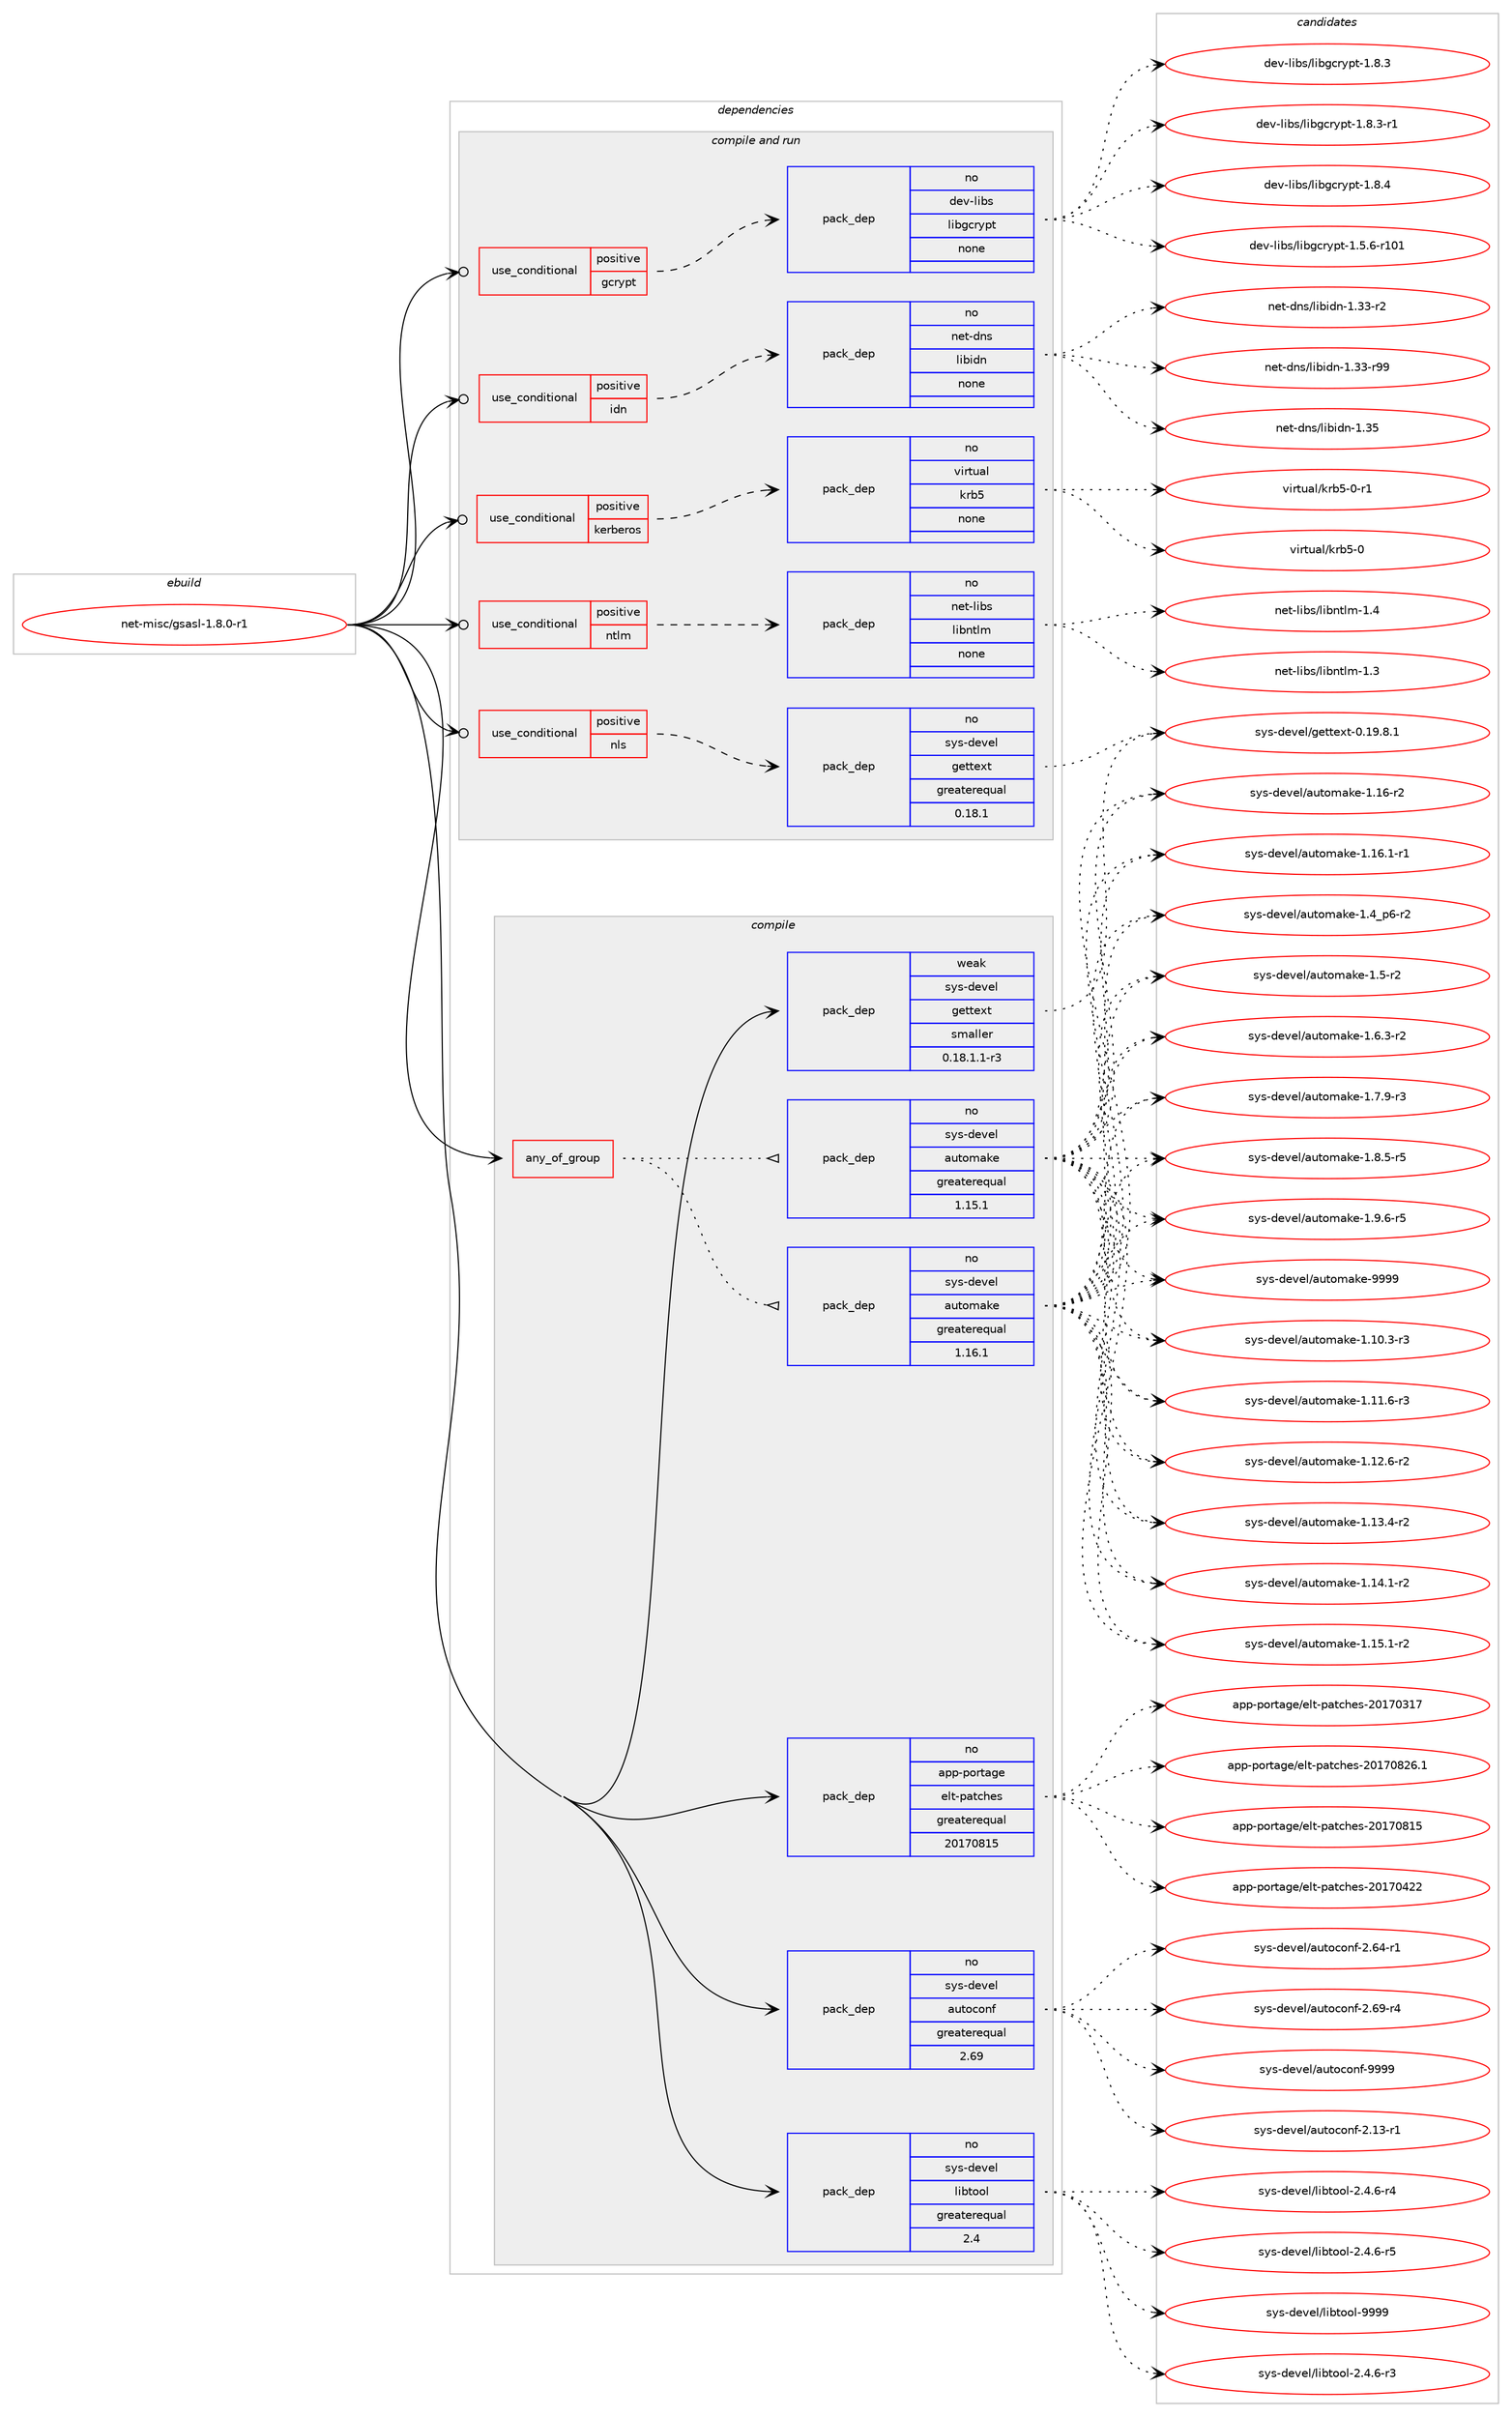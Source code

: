 digraph prolog {

# *************
# Graph options
# *************

newrank=true;
concentrate=true;
compound=true;
graph [rankdir=LR,fontname=Helvetica,fontsize=10,ranksep=1.5];#, ranksep=2.5, nodesep=0.2];
edge  [arrowhead=vee];
node  [fontname=Helvetica,fontsize=10];

# **********
# The ebuild
# **********

subgraph cluster_leftcol {
color=gray;
rank=same;
label=<<i>ebuild</i>>;
id [label="net-misc/gsasl-1.8.0-r1", color=red, width=4, href="../net-misc/gsasl-1.8.0-r1.svg"];
}

# ****************
# The dependencies
# ****************

subgraph cluster_midcol {
color=gray;
label=<<i>dependencies</i>>;
subgraph cluster_compile {
fillcolor="#eeeeee";
style=filled;
label=<<i>compile</i>>;
subgraph any26328 {
dependency1667952 [label=<<TABLE BORDER="0" CELLBORDER="1" CELLSPACING="0" CELLPADDING="4"><TR><TD CELLPADDING="10">any_of_group</TD></TR></TABLE>>, shape=none, color=red];subgraph pack1192481 {
dependency1667953 [label=<<TABLE BORDER="0" CELLBORDER="1" CELLSPACING="0" CELLPADDING="4" WIDTH="220"><TR><TD ROWSPAN="6" CELLPADDING="30">pack_dep</TD></TR><TR><TD WIDTH="110">no</TD></TR><TR><TD>sys-devel</TD></TR><TR><TD>automake</TD></TR><TR><TD>greaterequal</TD></TR><TR><TD>1.16.1</TD></TR></TABLE>>, shape=none, color=blue];
}
dependency1667952:e -> dependency1667953:w [weight=20,style="dotted",arrowhead="oinv"];
subgraph pack1192482 {
dependency1667954 [label=<<TABLE BORDER="0" CELLBORDER="1" CELLSPACING="0" CELLPADDING="4" WIDTH="220"><TR><TD ROWSPAN="6" CELLPADDING="30">pack_dep</TD></TR><TR><TD WIDTH="110">no</TD></TR><TR><TD>sys-devel</TD></TR><TR><TD>automake</TD></TR><TR><TD>greaterequal</TD></TR><TR><TD>1.15.1</TD></TR></TABLE>>, shape=none, color=blue];
}
dependency1667952:e -> dependency1667954:w [weight=20,style="dotted",arrowhead="oinv"];
}
id:e -> dependency1667952:w [weight=20,style="solid",arrowhead="vee"];
subgraph pack1192483 {
dependency1667955 [label=<<TABLE BORDER="0" CELLBORDER="1" CELLSPACING="0" CELLPADDING="4" WIDTH="220"><TR><TD ROWSPAN="6" CELLPADDING="30">pack_dep</TD></TR><TR><TD WIDTH="110">no</TD></TR><TR><TD>app-portage</TD></TR><TR><TD>elt-patches</TD></TR><TR><TD>greaterequal</TD></TR><TR><TD>20170815</TD></TR></TABLE>>, shape=none, color=blue];
}
id:e -> dependency1667955:w [weight=20,style="solid",arrowhead="vee"];
subgraph pack1192484 {
dependency1667956 [label=<<TABLE BORDER="0" CELLBORDER="1" CELLSPACING="0" CELLPADDING="4" WIDTH="220"><TR><TD ROWSPAN="6" CELLPADDING="30">pack_dep</TD></TR><TR><TD WIDTH="110">no</TD></TR><TR><TD>sys-devel</TD></TR><TR><TD>autoconf</TD></TR><TR><TD>greaterequal</TD></TR><TR><TD>2.69</TD></TR></TABLE>>, shape=none, color=blue];
}
id:e -> dependency1667956:w [weight=20,style="solid",arrowhead="vee"];
subgraph pack1192485 {
dependency1667957 [label=<<TABLE BORDER="0" CELLBORDER="1" CELLSPACING="0" CELLPADDING="4" WIDTH="220"><TR><TD ROWSPAN="6" CELLPADDING="30">pack_dep</TD></TR><TR><TD WIDTH="110">no</TD></TR><TR><TD>sys-devel</TD></TR><TR><TD>libtool</TD></TR><TR><TD>greaterequal</TD></TR><TR><TD>2.4</TD></TR></TABLE>>, shape=none, color=blue];
}
id:e -> dependency1667957:w [weight=20,style="solid",arrowhead="vee"];
subgraph pack1192486 {
dependency1667958 [label=<<TABLE BORDER="0" CELLBORDER="1" CELLSPACING="0" CELLPADDING="4" WIDTH="220"><TR><TD ROWSPAN="6" CELLPADDING="30">pack_dep</TD></TR><TR><TD WIDTH="110">weak</TD></TR><TR><TD>sys-devel</TD></TR><TR><TD>gettext</TD></TR><TR><TD>smaller</TD></TR><TR><TD>0.18.1.1-r3</TD></TR></TABLE>>, shape=none, color=blue];
}
id:e -> dependency1667958:w [weight=20,style="solid",arrowhead="vee"];
}
subgraph cluster_compileandrun {
fillcolor="#eeeeee";
style=filled;
label=<<i>compile and run</i>>;
subgraph cond448355 {
dependency1667959 [label=<<TABLE BORDER="0" CELLBORDER="1" CELLSPACING="0" CELLPADDING="4"><TR><TD ROWSPAN="3" CELLPADDING="10">use_conditional</TD></TR><TR><TD>positive</TD></TR><TR><TD>gcrypt</TD></TR></TABLE>>, shape=none, color=red];
subgraph pack1192487 {
dependency1667960 [label=<<TABLE BORDER="0" CELLBORDER="1" CELLSPACING="0" CELLPADDING="4" WIDTH="220"><TR><TD ROWSPAN="6" CELLPADDING="30">pack_dep</TD></TR><TR><TD WIDTH="110">no</TD></TR><TR><TD>dev-libs</TD></TR><TR><TD>libgcrypt</TD></TR><TR><TD>none</TD></TR><TR><TD></TD></TR></TABLE>>, shape=none, color=blue];
}
dependency1667959:e -> dependency1667960:w [weight=20,style="dashed",arrowhead="vee"];
}
id:e -> dependency1667959:w [weight=20,style="solid",arrowhead="odotvee"];
subgraph cond448356 {
dependency1667961 [label=<<TABLE BORDER="0" CELLBORDER="1" CELLSPACING="0" CELLPADDING="4"><TR><TD ROWSPAN="3" CELLPADDING="10">use_conditional</TD></TR><TR><TD>positive</TD></TR><TR><TD>idn</TD></TR></TABLE>>, shape=none, color=red];
subgraph pack1192488 {
dependency1667962 [label=<<TABLE BORDER="0" CELLBORDER="1" CELLSPACING="0" CELLPADDING="4" WIDTH="220"><TR><TD ROWSPAN="6" CELLPADDING="30">pack_dep</TD></TR><TR><TD WIDTH="110">no</TD></TR><TR><TD>net-dns</TD></TR><TR><TD>libidn</TD></TR><TR><TD>none</TD></TR><TR><TD></TD></TR></TABLE>>, shape=none, color=blue];
}
dependency1667961:e -> dependency1667962:w [weight=20,style="dashed",arrowhead="vee"];
}
id:e -> dependency1667961:w [weight=20,style="solid",arrowhead="odotvee"];
subgraph cond448357 {
dependency1667963 [label=<<TABLE BORDER="0" CELLBORDER="1" CELLSPACING="0" CELLPADDING="4"><TR><TD ROWSPAN="3" CELLPADDING="10">use_conditional</TD></TR><TR><TD>positive</TD></TR><TR><TD>kerberos</TD></TR></TABLE>>, shape=none, color=red];
subgraph pack1192489 {
dependency1667964 [label=<<TABLE BORDER="0" CELLBORDER="1" CELLSPACING="0" CELLPADDING="4" WIDTH="220"><TR><TD ROWSPAN="6" CELLPADDING="30">pack_dep</TD></TR><TR><TD WIDTH="110">no</TD></TR><TR><TD>virtual</TD></TR><TR><TD>krb5</TD></TR><TR><TD>none</TD></TR><TR><TD></TD></TR></TABLE>>, shape=none, color=blue];
}
dependency1667963:e -> dependency1667964:w [weight=20,style="dashed",arrowhead="vee"];
}
id:e -> dependency1667963:w [weight=20,style="solid",arrowhead="odotvee"];
subgraph cond448358 {
dependency1667965 [label=<<TABLE BORDER="0" CELLBORDER="1" CELLSPACING="0" CELLPADDING="4"><TR><TD ROWSPAN="3" CELLPADDING="10">use_conditional</TD></TR><TR><TD>positive</TD></TR><TR><TD>nls</TD></TR></TABLE>>, shape=none, color=red];
subgraph pack1192490 {
dependency1667966 [label=<<TABLE BORDER="0" CELLBORDER="1" CELLSPACING="0" CELLPADDING="4" WIDTH="220"><TR><TD ROWSPAN="6" CELLPADDING="30">pack_dep</TD></TR><TR><TD WIDTH="110">no</TD></TR><TR><TD>sys-devel</TD></TR><TR><TD>gettext</TD></TR><TR><TD>greaterequal</TD></TR><TR><TD>0.18.1</TD></TR></TABLE>>, shape=none, color=blue];
}
dependency1667965:e -> dependency1667966:w [weight=20,style="dashed",arrowhead="vee"];
}
id:e -> dependency1667965:w [weight=20,style="solid",arrowhead="odotvee"];
subgraph cond448359 {
dependency1667967 [label=<<TABLE BORDER="0" CELLBORDER="1" CELLSPACING="0" CELLPADDING="4"><TR><TD ROWSPAN="3" CELLPADDING="10">use_conditional</TD></TR><TR><TD>positive</TD></TR><TR><TD>ntlm</TD></TR></TABLE>>, shape=none, color=red];
subgraph pack1192491 {
dependency1667968 [label=<<TABLE BORDER="0" CELLBORDER="1" CELLSPACING="0" CELLPADDING="4" WIDTH="220"><TR><TD ROWSPAN="6" CELLPADDING="30">pack_dep</TD></TR><TR><TD WIDTH="110">no</TD></TR><TR><TD>net-libs</TD></TR><TR><TD>libntlm</TD></TR><TR><TD>none</TD></TR><TR><TD></TD></TR></TABLE>>, shape=none, color=blue];
}
dependency1667967:e -> dependency1667968:w [weight=20,style="dashed",arrowhead="vee"];
}
id:e -> dependency1667967:w [weight=20,style="solid",arrowhead="odotvee"];
}
subgraph cluster_run {
fillcolor="#eeeeee";
style=filled;
label=<<i>run</i>>;
}
}

# **************
# The candidates
# **************

subgraph cluster_choices {
rank=same;
color=gray;
label=<<i>candidates</i>>;

subgraph choice1192481 {
color=black;
nodesep=1;
choice11512111545100101118101108479711711611110997107101454946494846514511451 [label="sys-devel/automake-1.10.3-r3", color=red, width=4,href="../sys-devel/automake-1.10.3-r3.svg"];
choice11512111545100101118101108479711711611110997107101454946494946544511451 [label="sys-devel/automake-1.11.6-r3", color=red, width=4,href="../sys-devel/automake-1.11.6-r3.svg"];
choice11512111545100101118101108479711711611110997107101454946495046544511450 [label="sys-devel/automake-1.12.6-r2", color=red, width=4,href="../sys-devel/automake-1.12.6-r2.svg"];
choice11512111545100101118101108479711711611110997107101454946495146524511450 [label="sys-devel/automake-1.13.4-r2", color=red, width=4,href="../sys-devel/automake-1.13.4-r2.svg"];
choice11512111545100101118101108479711711611110997107101454946495246494511450 [label="sys-devel/automake-1.14.1-r2", color=red, width=4,href="../sys-devel/automake-1.14.1-r2.svg"];
choice11512111545100101118101108479711711611110997107101454946495346494511450 [label="sys-devel/automake-1.15.1-r2", color=red, width=4,href="../sys-devel/automake-1.15.1-r2.svg"];
choice1151211154510010111810110847971171161111099710710145494649544511450 [label="sys-devel/automake-1.16-r2", color=red, width=4,href="../sys-devel/automake-1.16-r2.svg"];
choice11512111545100101118101108479711711611110997107101454946495446494511449 [label="sys-devel/automake-1.16.1-r1", color=red, width=4,href="../sys-devel/automake-1.16.1-r1.svg"];
choice115121115451001011181011084797117116111109971071014549465295112544511450 [label="sys-devel/automake-1.4_p6-r2", color=red, width=4,href="../sys-devel/automake-1.4_p6-r2.svg"];
choice11512111545100101118101108479711711611110997107101454946534511450 [label="sys-devel/automake-1.5-r2", color=red, width=4,href="../sys-devel/automake-1.5-r2.svg"];
choice115121115451001011181011084797117116111109971071014549465446514511450 [label="sys-devel/automake-1.6.3-r2", color=red, width=4,href="../sys-devel/automake-1.6.3-r2.svg"];
choice115121115451001011181011084797117116111109971071014549465546574511451 [label="sys-devel/automake-1.7.9-r3", color=red, width=4,href="../sys-devel/automake-1.7.9-r3.svg"];
choice115121115451001011181011084797117116111109971071014549465646534511453 [label="sys-devel/automake-1.8.5-r5", color=red, width=4,href="../sys-devel/automake-1.8.5-r5.svg"];
choice115121115451001011181011084797117116111109971071014549465746544511453 [label="sys-devel/automake-1.9.6-r5", color=red, width=4,href="../sys-devel/automake-1.9.6-r5.svg"];
choice115121115451001011181011084797117116111109971071014557575757 [label="sys-devel/automake-9999", color=red, width=4,href="../sys-devel/automake-9999.svg"];
dependency1667953:e -> choice11512111545100101118101108479711711611110997107101454946494846514511451:w [style=dotted,weight="100"];
dependency1667953:e -> choice11512111545100101118101108479711711611110997107101454946494946544511451:w [style=dotted,weight="100"];
dependency1667953:e -> choice11512111545100101118101108479711711611110997107101454946495046544511450:w [style=dotted,weight="100"];
dependency1667953:e -> choice11512111545100101118101108479711711611110997107101454946495146524511450:w [style=dotted,weight="100"];
dependency1667953:e -> choice11512111545100101118101108479711711611110997107101454946495246494511450:w [style=dotted,weight="100"];
dependency1667953:e -> choice11512111545100101118101108479711711611110997107101454946495346494511450:w [style=dotted,weight="100"];
dependency1667953:e -> choice1151211154510010111810110847971171161111099710710145494649544511450:w [style=dotted,weight="100"];
dependency1667953:e -> choice11512111545100101118101108479711711611110997107101454946495446494511449:w [style=dotted,weight="100"];
dependency1667953:e -> choice115121115451001011181011084797117116111109971071014549465295112544511450:w [style=dotted,weight="100"];
dependency1667953:e -> choice11512111545100101118101108479711711611110997107101454946534511450:w [style=dotted,weight="100"];
dependency1667953:e -> choice115121115451001011181011084797117116111109971071014549465446514511450:w [style=dotted,weight="100"];
dependency1667953:e -> choice115121115451001011181011084797117116111109971071014549465546574511451:w [style=dotted,weight="100"];
dependency1667953:e -> choice115121115451001011181011084797117116111109971071014549465646534511453:w [style=dotted,weight="100"];
dependency1667953:e -> choice115121115451001011181011084797117116111109971071014549465746544511453:w [style=dotted,weight="100"];
dependency1667953:e -> choice115121115451001011181011084797117116111109971071014557575757:w [style=dotted,weight="100"];
}
subgraph choice1192482 {
color=black;
nodesep=1;
choice11512111545100101118101108479711711611110997107101454946494846514511451 [label="sys-devel/automake-1.10.3-r3", color=red, width=4,href="../sys-devel/automake-1.10.3-r3.svg"];
choice11512111545100101118101108479711711611110997107101454946494946544511451 [label="sys-devel/automake-1.11.6-r3", color=red, width=4,href="../sys-devel/automake-1.11.6-r3.svg"];
choice11512111545100101118101108479711711611110997107101454946495046544511450 [label="sys-devel/automake-1.12.6-r2", color=red, width=4,href="../sys-devel/automake-1.12.6-r2.svg"];
choice11512111545100101118101108479711711611110997107101454946495146524511450 [label="sys-devel/automake-1.13.4-r2", color=red, width=4,href="../sys-devel/automake-1.13.4-r2.svg"];
choice11512111545100101118101108479711711611110997107101454946495246494511450 [label="sys-devel/automake-1.14.1-r2", color=red, width=4,href="../sys-devel/automake-1.14.1-r2.svg"];
choice11512111545100101118101108479711711611110997107101454946495346494511450 [label="sys-devel/automake-1.15.1-r2", color=red, width=4,href="../sys-devel/automake-1.15.1-r2.svg"];
choice1151211154510010111810110847971171161111099710710145494649544511450 [label="sys-devel/automake-1.16-r2", color=red, width=4,href="../sys-devel/automake-1.16-r2.svg"];
choice11512111545100101118101108479711711611110997107101454946495446494511449 [label="sys-devel/automake-1.16.1-r1", color=red, width=4,href="../sys-devel/automake-1.16.1-r1.svg"];
choice115121115451001011181011084797117116111109971071014549465295112544511450 [label="sys-devel/automake-1.4_p6-r2", color=red, width=4,href="../sys-devel/automake-1.4_p6-r2.svg"];
choice11512111545100101118101108479711711611110997107101454946534511450 [label="sys-devel/automake-1.5-r2", color=red, width=4,href="../sys-devel/automake-1.5-r2.svg"];
choice115121115451001011181011084797117116111109971071014549465446514511450 [label="sys-devel/automake-1.6.3-r2", color=red, width=4,href="../sys-devel/automake-1.6.3-r2.svg"];
choice115121115451001011181011084797117116111109971071014549465546574511451 [label="sys-devel/automake-1.7.9-r3", color=red, width=4,href="../sys-devel/automake-1.7.9-r3.svg"];
choice115121115451001011181011084797117116111109971071014549465646534511453 [label="sys-devel/automake-1.8.5-r5", color=red, width=4,href="../sys-devel/automake-1.8.5-r5.svg"];
choice115121115451001011181011084797117116111109971071014549465746544511453 [label="sys-devel/automake-1.9.6-r5", color=red, width=4,href="../sys-devel/automake-1.9.6-r5.svg"];
choice115121115451001011181011084797117116111109971071014557575757 [label="sys-devel/automake-9999", color=red, width=4,href="../sys-devel/automake-9999.svg"];
dependency1667954:e -> choice11512111545100101118101108479711711611110997107101454946494846514511451:w [style=dotted,weight="100"];
dependency1667954:e -> choice11512111545100101118101108479711711611110997107101454946494946544511451:w [style=dotted,weight="100"];
dependency1667954:e -> choice11512111545100101118101108479711711611110997107101454946495046544511450:w [style=dotted,weight="100"];
dependency1667954:e -> choice11512111545100101118101108479711711611110997107101454946495146524511450:w [style=dotted,weight="100"];
dependency1667954:e -> choice11512111545100101118101108479711711611110997107101454946495246494511450:w [style=dotted,weight="100"];
dependency1667954:e -> choice11512111545100101118101108479711711611110997107101454946495346494511450:w [style=dotted,weight="100"];
dependency1667954:e -> choice1151211154510010111810110847971171161111099710710145494649544511450:w [style=dotted,weight="100"];
dependency1667954:e -> choice11512111545100101118101108479711711611110997107101454946495446494511449:w [style=dotted,weight="100"];
dependency1667954:e -> choice115121115451001011181011084797117116111109971071014549465295112544511450:w [style=dotted,weight="100"];
dependency1667954:e -> choice11512111545100101118101108479711711611110997107101454946534511450:w [style=dotted,weight="100"];
dependency1667954:e -> choice115121115451001011181011084797117116111109971071014549465446514511450:w [style=dotted,weight="100"];
dependency1667954:e -> choice115121115451001011181011084797117116111109971071014549465546574511451:w [style=dotted,weight="100"];
dependency1667954:e -> choice115121115451001011181011084797117116111109971071014549465646534511453:w [style=dotted,weight="100"];
dependency1667954:e -> choice115121115451001011181011084797117116111109971071014549465746544511453:w [style=dotted,weight="100"];
dependency1667954:e -> choice115121115451001011181011084797117116111109971071014557575757:w [style=dotted,weight="100"];
}
subgraph choice1192483 {
color=black;
nodesep=1;
choice97112112451121111141169710310147101108116451129711699104101115455048495548514955 [label="app-portage/elt-patches-20170317", color=red, width=4,href="../app-portage/elt-patches-20170317.svg"];
choice97112112451121111141169710310147101108116451129711699104101115455048495548525050 [label="app-portage/elt-patches-20170422", color=red, width=4,href="../app-portage/elt-patches-20170422.svg"];
choice97112112451121111141169710310147101108116451129711699104101115455048495548564953 [label="app-portage/elt-patches-20170815", color=red, width=4,href="../app-portage/elt-patches-20170815.svg"];
choice971121124511211111411697103101471011081164511297116991041011154550484955485650544649 [label="app-portage/elt-patches-20170826.1", color=red, width=4,href="../app-portage/elt-patches-20170826.1.svg"];
dependency1667955:e -> choice97112112451121111141169710310147101108116451129711699104101115455048495548514955:w [style=dotted,weight="100"];
dependency1667955:e -> choice97112112451121111141169710310147101108116451129711699104101115455048495548525050:w [style=dotted,weight="100"];
dependency1667955:e -> choice97112112451121111141169710310147101108116451129711699104101115455048495548564953:w [style=dotted,weight="100"];
dependency1667955:e -> choice971121124511211111411697103101471011081164511297116991041011154550484955485650544649:w [style=dotted,weight="100"];
}
subgraph choice1192484 {
color=black;
nodesep=1;
choice1151211154510010111810110847971171161119911111010245504649514511449 [label="sys-devel/autoconf-2.13-r1", color=red, width=4,href="../sys-devel/autoconf-2.13-r1.svg"];
choice1151211154510010111810110847971171161119911111010245504654524511449 [label="sys-devel/autoconf-2.64-r1", color=red, width=4,href="../sys-devel/autoconf-2.64-r1.svg"];
choice1151211154510010111810110847971171161119911111010245504654574511452 [label="sys-devel/autoconf-2.69-r4", color=red, width=4,href="../sys-devel/autoconf-2.69-r4.svg"];
choice115121115451001011181011084797117116111991111101024557575757 [label="sys-devel/autoconf-9999", color=red, width=4,href="../sys-devel/autoconf-9999.svg"];
dependency1667956:e -> choice1151211154510010111810110847971171161119911111010245504649514511449:w [style=dotted,weight="100"];
dependency1667956:e -> choice1151211154510010111810110847971171161119911111010245504654524511449:w [style=dotted,weight="100"];
dependency1667956:e -> choice1151211154510010111810110847971171161119911111010245504654574511452:w [style=dotted,weight="100"];
dependency1667956:e -> choice115121115451001011181011084797117116111991111101024557575757:w [style=dotted,weight="100"];
}
subgraph choice1192485 {
color=black;
nodesep=1;
choice1151211154510010111810110847108105981161111111084550465246544511451 [label="sys-devel/libtool-2.4.6-r3", color=red, width=4,href="../sys-devel/libtool-2.4.6-r3.svg"];
choice1151211154510010111810110847108105981161111111084550465246544511452 [label="sys-devel/libtool-2.4.6-r4", color=red, width=4,href="../sys-devel/libtool-2.4.6-r4.svg"];
choice1151211154510010111810110847108105981161111111084550465246544511453 [label="sys-devel/libtool-2.4.6-r5", color=red, width=4,href="../sys-devel/libtool-2.4.6-r5.svg"];
choice1151211154510010111810110847108105981161111111084557575757 [label="sys-devel/libtool-9999", color=red, width=4,href="../sys-devel/libtool-9999.svg"];
dependency1667957:e -> choice1151211154510010111810110847108105981161111111084550465246544511451:w [style=dotted,weight="100"];
dependency1667957:e -> choice1151211154510010111810110847108105981161111111084550465246544511452:w [style=dotted,weight="100"];
dependency1667957:e -> choice1151211154510010111810110847108105981161111111084550465246544511453:w [style=dotted,weight="100"];
dependency1667957:e -> choice1151211154510010111810110847108105981161111111084557575757:w [style=dotted,weight="100"];
}
subgraph choice1192486 {
color=black;
nodesep=1;
choice1151211154510010111810110847103101116116101120116454846495746564649 [label="sys-devel/gettext-0.19.8.1", color=red, width=4,href="../sys-devel/gettext-0.19.8.1.svg"];
dependency1667958:e -> choice1151211154510010111810110847103101116116101120116454846495746564649:w [style=dotted,weight="100"];
}
subgraph choice1192487 {
color=black;
nodesep=1;
choice100101118451081059811547108105981039911412111211645494653465445114494849 [label="dev-libs/libgcrypt-1.5.6-r101", color=red, width=4,href="../dev-libs/libgcrypt-1.5.6-r101.svg"];
choice1001011184510810598115471081059810399114121112116454946564651 [label="dev-libs/libgcrypt-1.8.3", color=red, width=4,href="../dev-libs/libgcrypt-1.8.3.svg"];
choice10010111845108105981154710810598103991141211121164549465646514511449 [label="dev-libs/libgcrypt-1.8.3-r1", color=red, width=4,href="../dev-libs/libgcrypt-1.8.3-r1.svg"];
choice1001011184510810598115471081059810399114121112116454946564652 [label="dev-libs/libgcrypt-1.8.4", color=red, width=4,href="../dev-libs/libgcrypt-1.8.4.svg"];
dependency1667960:e -> choice100101118451081059811547108105981039911412111211645494653465445114494849:w [style=dotted,weight="100"];
dependency1667960:e -> choice1001011184510810598115471081059810399114121112116454946564651:w [style=dotted,weight="100"];
dependency1667960:e -> choice10010111845108105981154710810598103991141211121164549465646514511449:w [style=dotted,weight="100"];
dependency1667960:e -> choice1001011184510810598115471081059810399114121112116454946564652:w [style=dotted,weight="100"];
}
subgraph choice1192488 {
color=black;
nodesep=1;
choice11010111645100110115471081059810510011045494651514511450 [label="net-dns/libidn-1.33-r2", color=red, width=4,href="../net-dns/libidn-1.33-r2.svg"];
choice1101011164510011011547108105981051001104549465151451145757 [label="net-dns/libidn-1.33-r99", color=red, width=4,href="../net-dns/libidn-1.33-r99.svg"];
choice1101011164510011011547108105981051001104549465153 [label="net-dns/libidn-1.35", color=red, width=4,href="../net-dns/libidn-1.35.svg"];
dependency1667962:e -> choice11010111645100110115471081059810510011045494651514511450:w [style=dotted,weight="100"];
dependency1667962:e -> choice1101011164510011011547108105981051001104549465151451145757:w [style=dotted,weight="100"];
dependency1667962:e -> choice1101011164510011011547108105981051001104549465153:w [style=dotted,weight="100"];
}
subgraph choice1192489 {
color=black;
nodesep=1;
choice118105114116117971084710711498534548 [label="virtual/krb5-0", color=red, width=4,href="../virtual/krb5-0.svg"];
choice1181051141161179710847107114985345484511449 [label="virtual/krb5-0-r1", color=red, width=4,href="../virtual/krb5-0-r1.svg"];
dependency1667964:e -> choice118105114116117971084710711498534548:w [style=dotted,weight="100"];
dependency1667964:e -> choice1181051141161179710847107114985345484511449:w [style=dotted,weight="100"];
}
subgraph choice1192490 {
color=black;
nodesep=1;
choice1151211154510010111810110847103101116116101120116454846495746564649 [label="sys-devel/gettext-0.19.8.1", color=red, width=4,href="../sys-devel/gettext-0.19.8.1.svg"];
dependency1667966:e -> choice1151211154510010111810110847103101116116101120116454846495746564649:w [style=dotted,weight="100"];
}
subgraph choice1192491 {
color=black;
nodesep=1;
choice1101011164510810598115471081059811011610810945494651 [label="net-libs/libntlm-1.3", color=red, width=4,href="../net-libs/libntlm-1.3.svg"];
choice1101011164510810598115471081059811011610810945494652 [label="net-libs/libntlm-1.4", color=red, width=4,href="../net-libs/libntlm-1.4.svg"];
dependency1667968:e -> choice1101011164510810598115471081059811011610810945494651:w [style=dotted,weight="100"];
dependency1667968:e -> choice1101011164510810598115471081059811011610810945494652:w [style=dotted,weight="100"];
}
}

}
